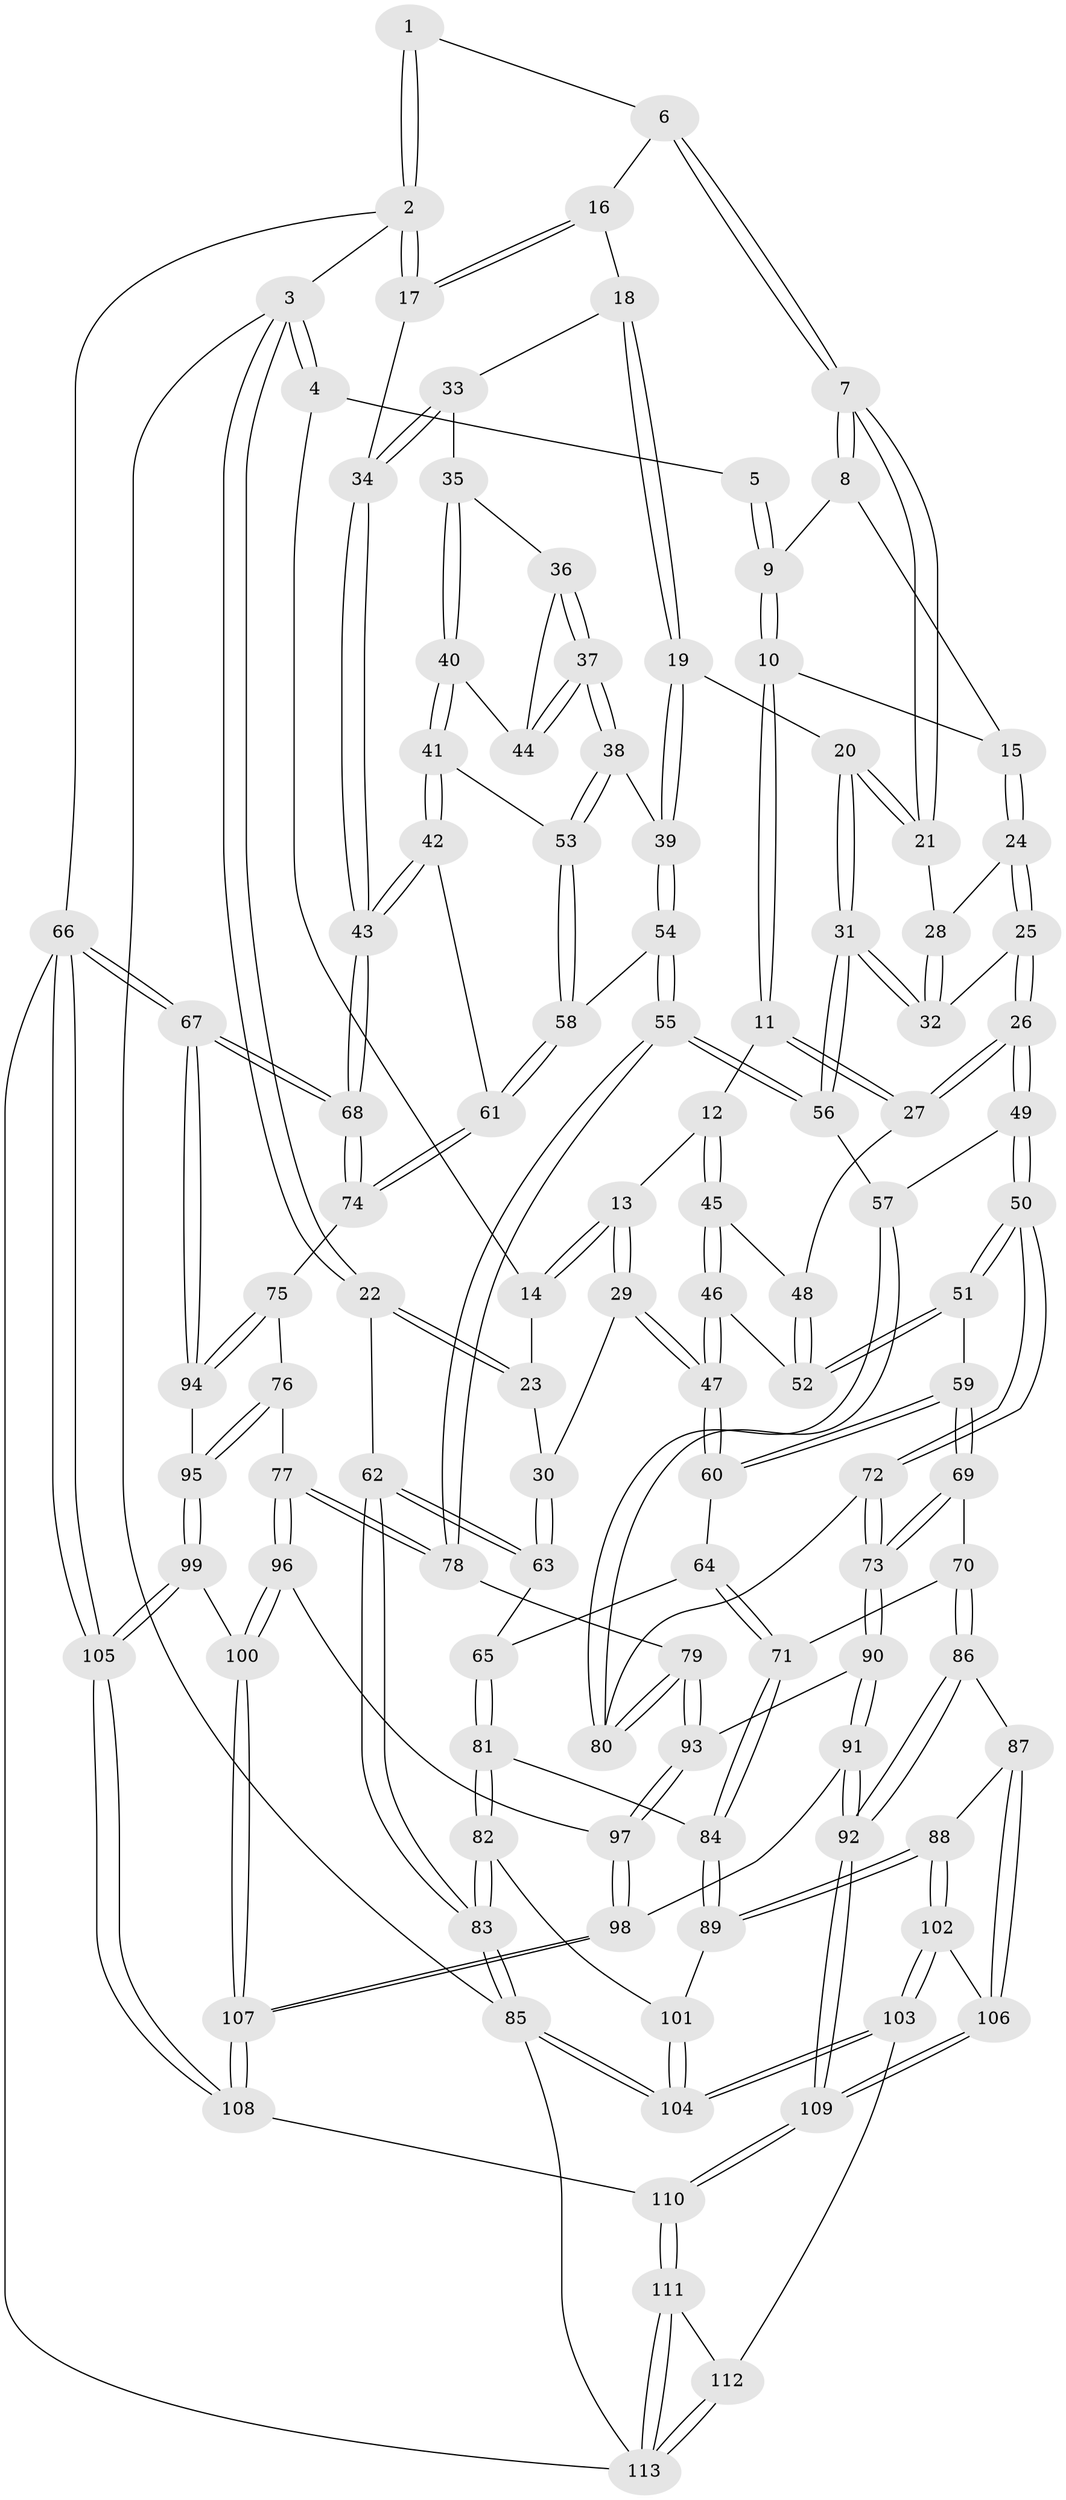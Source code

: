 // Generated by graph-tools (version 1.1) at 2025/17/03/09/25 04:17:09]
// undirected, 113 vertices, 279 edges
graph export_dot {
graph [start="1"]
  node [color=gray90,style=filled];
  1 [pos="+0.7687579986786214+0"];
  2 [pos="+1+0"];
  3 [pos="+0+0"];
  4 [pos="+0.24704334088315602+0"];
  5 [pos="+0.3887434329427368+0"];
  6 [pos="+0.7705197385875828+0.08300533394818195"];
  7 [pos="+0.6778049145836371+0.1349565708655208"];
  8 [pos="+0.5813413851761444+0.072791179685269"];
  9 [pos="+0.4442238512655184+0"];
  10 [pos="+0.43237841733760685+0.15106789219770797"];
  11 [pos="+0.4072334157679511+0.18245635554325326"];
  12 [pos="+0.2846605904492142+0.23391849767371894"];
  13 [pos="+0.2716480515599453+0.22793246267082556"];
  14 [pos="+0.18444040794964822+0.09501281238435012"];
  15 [pos="+0.5140825496271759+0.20480746763508945"];
  16 [pos="+0.7873628879563437+0.09260803863753574"];
  17 [pos="+1+0"];
  18 [pos="+0.8941533353408229+0.18623493464702365"];
  19 [pos="+0.8002721065602453+0.3095112607173175"];
  20 [pos="+0.7870467728850121+0.31147141868381156"];
  21 [pos="+0.6673486685428672+0.16883220972500565"];
  22 [pos="+0+0.13094881619078258"];
  23 [pos="+0.09421661079643935+0.163730067770473"];
  24 [pos="+0.5496274037593434+0.24088078228723722"];
  25 [pos="+0.524076674473773+0.2926939289395085"];
  26 [pos="+0.5006619196718373+0.3263025909934523"];
  27 [pos="+0.44068541823994206+0.28983600537064974"];
  28 [pos="+0.6326159442250363+0.21384576383796589"];
  29 [pos="+0.1479337661245924+0.34684566470485373"];
  30 [pos="+0.08138265548367739+0.35056082607725436"];
  31 [pos="+0.6847848102599756+0.38667492938873466"];
  32 [pos="+0.6649660877244812+0.3403984664990453"];
  33 [pos="+0.8994610850985592+0.18681280714468837"];
  34 [pos="+1+0.07632534300907425"];
  35 [pos="+0.9150724977623338+0.24348305529723682"];
  36 [pos="+0.9154434642395157+0.3046280662208176"];
  37 [pos="+0.8920269362371358+0.36668921840084956"];
  38 [pos="+0.8848202013503581+0.3738900169611611"];
  39 [pos="+0.8524122366620983+0.3707282101792475"];
  40 [pos="+0.9861732633898322+0.34455359200809116"];
  41 [pos="+1+0.36791870703713975"];
  42 [pos="+1+0.36298144156771517"];
  43 [pos="+1+0.3601026498749099"];
  44 [pos="+0.9524461813250781+0.3438385527453955"];
  45 [pos="+0.3050115827537671+0.27552559852396713"];
  46 [pos="+0.29743847751181485+0.3360655249740801"];
  47 [pos="+0.25962467475649326+0.4244911042587317"];
  48 [pos="+0.3716405526880246+0.30856994235069923"];
  49 [pos="+0.5058484834356624+0.436350070819321"];
  50 [pos="+0.4809041373168049+0.4520787164216706"];
  51 [pos="+0.41557662067223045+0.4418327847070986"];
  52 [pos="+0.390514906459073+0.3925190068720948"];
  53 [pos="+0.9311110467236517+0.4224688237520428"];
  54 [pos="+0.8158576145445171+0.46819943141913384"];
  55 [pos="+0.7627990552599887+0.49981499822640774"];
  56 [pos="+0.6781359626882458+0.4057179802695921"];
  57 [pos="+0.5638329014242244+0.4453336593880569"];
  58 [pos="+0.9222076496455635+0.4811442524563163"];
  59 [pos="+0.37555234810845306+0.4525827953694465"];
  60 [pos="+0.2608483226792391+0.42750745123212036"];
  61 [pos="+0.9243949898580491+0.4844203445462328"];
  62 [pos="+0+0.3727237952707584"];
  63 [pos="+0.05225941131000347+0.37342351813504066"];
  64 [pos="+0.2584012750782043+0.4325193843902372"];
  65 [pos="+0.11356053449235208+0.5215724346047241"];
  66 [pos="+1+1"];
  67 [pos="+1+0.835898440325449"];
  68 [pos="+1+0.5615171245910395"];
  69 [pos="+0.32164852684261985+0.5642089835923904"];
  70 [pos="+0.2810062604261443+0.5833188241092296"];
  71 [pos="+0.25894928566532405+0.5757360872136533"];
  72 [pos="+0.46517055745123004+0.5621963460358673"];
  73 [pos="+0.4519811354750539+0.6024712671807462"];
  74 [pos="+0.9464489593991016+0.5426832145081711"];
  75 [pos="+0.8973023040805591+0.6013749511915596"];
  76 [pos="+0.8412479136485168+0.6150800504792302"];
  77 [pos="+0.7819701130800751+0.6107358512188864"];
  78 [pos="+0.7628159963494106+0.5918061371094169"];
  79 [pos="+0.6423597555473939+0.6150541652807813"];
  80 [pos="+0.6310627936913785+0.5986314804147973"];
  81 [pos="+0.11353380156293885+0.5808977191634842"];
  82 [pos="+0+0.5814186646777509"];
  83 [pos="+0+0.5753747981700276"];
  84 [pos="+0.13424218712836256+0.6079984435553979"];
  85 [pos="+0+0.8445115819319535"];
  86 [pos="+0.3646066872697615+0.7767936486799841"];
  87 [pos="+0.2778560040556135+0.7578546503694423"];
  88 [pos="+0.14164782752899358+0.6530177349460027"];
  89 [pos="+0.13394957560156132+0.6307117552796005"];
  90 [pos="+0.4538249921378101+0.6220364933769875"];
  91 [pos="+0.4181979825984079+0.7778431304296586"];
  92 [pos="+0.39104708774770824+0.7938096194433272"];
  93 [pos="+0.6309145765237745+0.631517666801143"];
  94 [pos="+1+0.7196959286746829"];
  95 [pos="+0.8972165650161277+0.7364173081299448"];
  96 [pos="+0.7662642675231357+0.7713229338801696"];
  97 [pos="+0.5984878833977602+0.7536738903329838"];
  98 [pos="+0.5576866549837666+0.7855575724266073"];
  99 [pos="+0.8151401710307309+0.8196377512356301"];
  100 [pos="+0.7865254266576072+0.8016427146491826"];
  101 [pos="+0.041651533071921196+0.6884073884144678"];
  102 [pos="+0.09247490348794142+0.8343509908668919"];
  103 [pos="+0.054084010432985996+0.8462096511109038"];
  104 [pos="+0+0.8264397887620935"];
  105 [pos="+1+1"];
  106 [pos="+0.10791904932890899+0.8385878545480492"];
  107 [pos="+0.6338136870109177+0.9220961482782787"];
  108 [pos="+0.6476614785467169+1"];
  109 [pos="+0.33599160576531656+1"];
  110 [pos="+0.3468351676474455+1"];
  111 [pos="+0.2742261489694568+1"];
  112 [pos="+0.056982851108770535+0.8637164691257047"];
  113 [pos="+0.05045353996233599+1"];
  1 -- 2;
  1 -- 2;
  1 -- 6;
  2 -- 3;
  2 -- 17;
  2 -- 17;
  2 -- 66;
  3 -- 4;
  3 -- 4;
  3 -- 22;
  3 -- 22;
  3 -- 85;
  4 -- 5;
  4 -- 14;
  5 -- 9;
  5 -- 9;
  6 -- 7;
  6 -- 7;
  6 -- 16;
  7 -- 8;
  7 -- 8;
  7 -- 21;
  7 -- 21;
  8 -- 9;
  8 -- 15;
  9 -- 10;
  9 -- 10;
  10 -- 11;
  10 -- 11;
  10 -- 15;
  11 -- 12;
  11 -- 27;
  11 -- 27;
  12 -- 13;
  12 -- 45;
  12 -- 45;
  13 -- 14;
  13 -- 14;
  13 -- 29;
  13 -- 29;
  14 -- 23;
  15 -- 24;
  15 -- 24;
  16 -- 17;
  16 -- 17;
  16 -- 18;
  17 -- 34;
  18 -- 19;
  18 -- 19;
  18 -- 33;
  19 -- 20;
  19 -- 39;
  19 -- 39;
  20 -- 21;
  20 -- 21;
  20 -- 31;
  20 -- 31;
  21 -- 28;
  22 -- 23;
  22 -- 23;
  22 -- 62;
  23 -- 30;
  24 -- 25;
  24 -- 25;
  24 -- 28;
  25 -- 26;
  25 -- 26;
  25 -- 32;
  26 -- 27;
  26 -- 27;
  26 -- 49;
  26 -- 49;
  27 -- 48;
  28 -- 32;
  28 -- 32;
  29 -- 30;
  29 -- 47;
  29 -- 47;
  30 -- 63;
  30 -- 63;
  31 -- 32;
  31 -- 32;
  31 -- 56;
  31 -- 56;
  33 -- 34;
  33 -- 34;
  33 -- 35;
  34 -- 43;
  34 -- 43;
  35 -- 36;
  35 -- 40;
  35 -- 40;
  36 -- 37;
  36 -- 37;
  36 -- 44;
  37 -- 38;
  37 -- 38;
  37 -- 44;
  37 -- 44;
  38 -- 39;
  38 -- 53;
  38 -- 53;
  39 -- 54;
  39 -- 54;
  40 -- 41;
  40 -- 41;
  40 -- 44;
  41 -- 42;
  41 -- 42;
  41 -- 53;
  42 -- 43;
  42 -- 43;
  42 -- 61;
  43 -- 68;
  43 -- 68;
  45 -- 46;
  45 -- 46;
  45 -- 48;
  46 -- 47;
  46 -- 47;
  46 -- 52;
  47 -- 60;
  47 -- 60;
  48 -- 52;
  48 -- 52;
  49 -- 50;
  49 -- 50;
  49 -- 57;
  50 -- 51;
  50 -- 51;
  50 -- 72;
  50 -- 72;
  51 -- 52;
  51 -- 52;
  51 -- 59;
  53 -- 58;
  53 -- 58;
  54 -- 55;
  54 -- 55;
  54 -- 58;
  55 -- 56;
  55 -- 56;
  55 -- 78;
  55 -- 78;
  56 -- 57;
  57 -- 80;
  57 -- 80;
  58 -- 61;
  58 -- 61;
  59 -- 60;
  59 -- 60;
  59 -- 69;
  59 -- 69;
  60 -- 64;
  61 -- 74;
  61 -- 74;
  62 -- 63;
  62 -- 63;
  62 -- 83;
  62 -- 83;
  63 -- 65;
  64 -- 65;
  64 -- 71;
  64 -- 71;
  65 -- 81;
  65 -- 81;
  66 -- 67;
  66 -- 67;
  66 -- 105;
  66 -- 105;
  66 -- 113;
  67 -- 68;
  67 -- 68;
  67 -- 94;
  67 -- 94;
  68 -- 74;
  68 -- 74;
  69 -- 70;
  69 -- 73;
  69 -- 73;
  70 -- 71;
  70 -- 86;
  70 -- 86;
  71 -- 84;
  71 -- 84;
  72 -- 73;
  72 -- 73;
  72 -- 80;
  73 -- 90;
  73 -- 90;
  74 -- 75;
  75 -- 76;
  75 -- 94;
  75 -- 94;
  76 -- 77;
  76 -- 95;
  76 -- 95;
  77 -- 78;
  77 -- 78;
  77 -- 96;
  77 -- 96;
  78 -- 79;
  79 -- 80;
  79 -- 80;
  79 -- 93;
  79 -- 93;
  81 -- 82;
  81 -- 82;
  81 -- 84;
  82 -- 83;
  82 -- 83;
  82 -- 101;
  83 -- 85;
  83 -- 85;
  84 -- 89;
  84 -- 89;
  85 -- 104;
  85 -- 104;
  85 -- 113;
  86 -- 87;
  86 -- 92;
  86 -- 92;
  87 -- 88;
  87 -- 106;
  87 -- 106;
  88 -- 89;
  88 -- 89;
  88 -- 102;
  88 -- 102;
  89 -- 101;
  90 -- 91;
  90 -- 91;
  90 -- 93;
  91 -- 92;
  91 -- 92;
  91 -- 98;
  92 -- 109;
  92 -- 109;
  93 -- 97;
  93 -- 97;
  94 -- 95;
  95 -- 99;
  95 -- 99;
  96 -- 97;
  96 -- 100;
  96 -- 100;
  97 -- 98;
  97 -- 98;
  98 -- 107;
  98 -- 107;
  99 -- 100;
  99 -- 105;
  99 -- 105;
  100 -- 107;
  100 -- 107;
  101 -- 104;
  101 -- 104;
  102 -- 103;
  102 -- 103;
  102 -- 106;
  103 -- 104;
  103 -- 104;
  103 -- 112;
  105 -- 108;
  105 -- 108;
  106 -- 109;
  106 -- 109;
  107 -- 108;
  107 -- 108;
  108 -- 110;
  109 -- 110;
  109 -- 110;
  110 -- 111;
  110 -- 111;
  111 -- 112;
  111 -- 113;
  111 -- 113;
  112 -- 113;
  112 -- 113;
}
